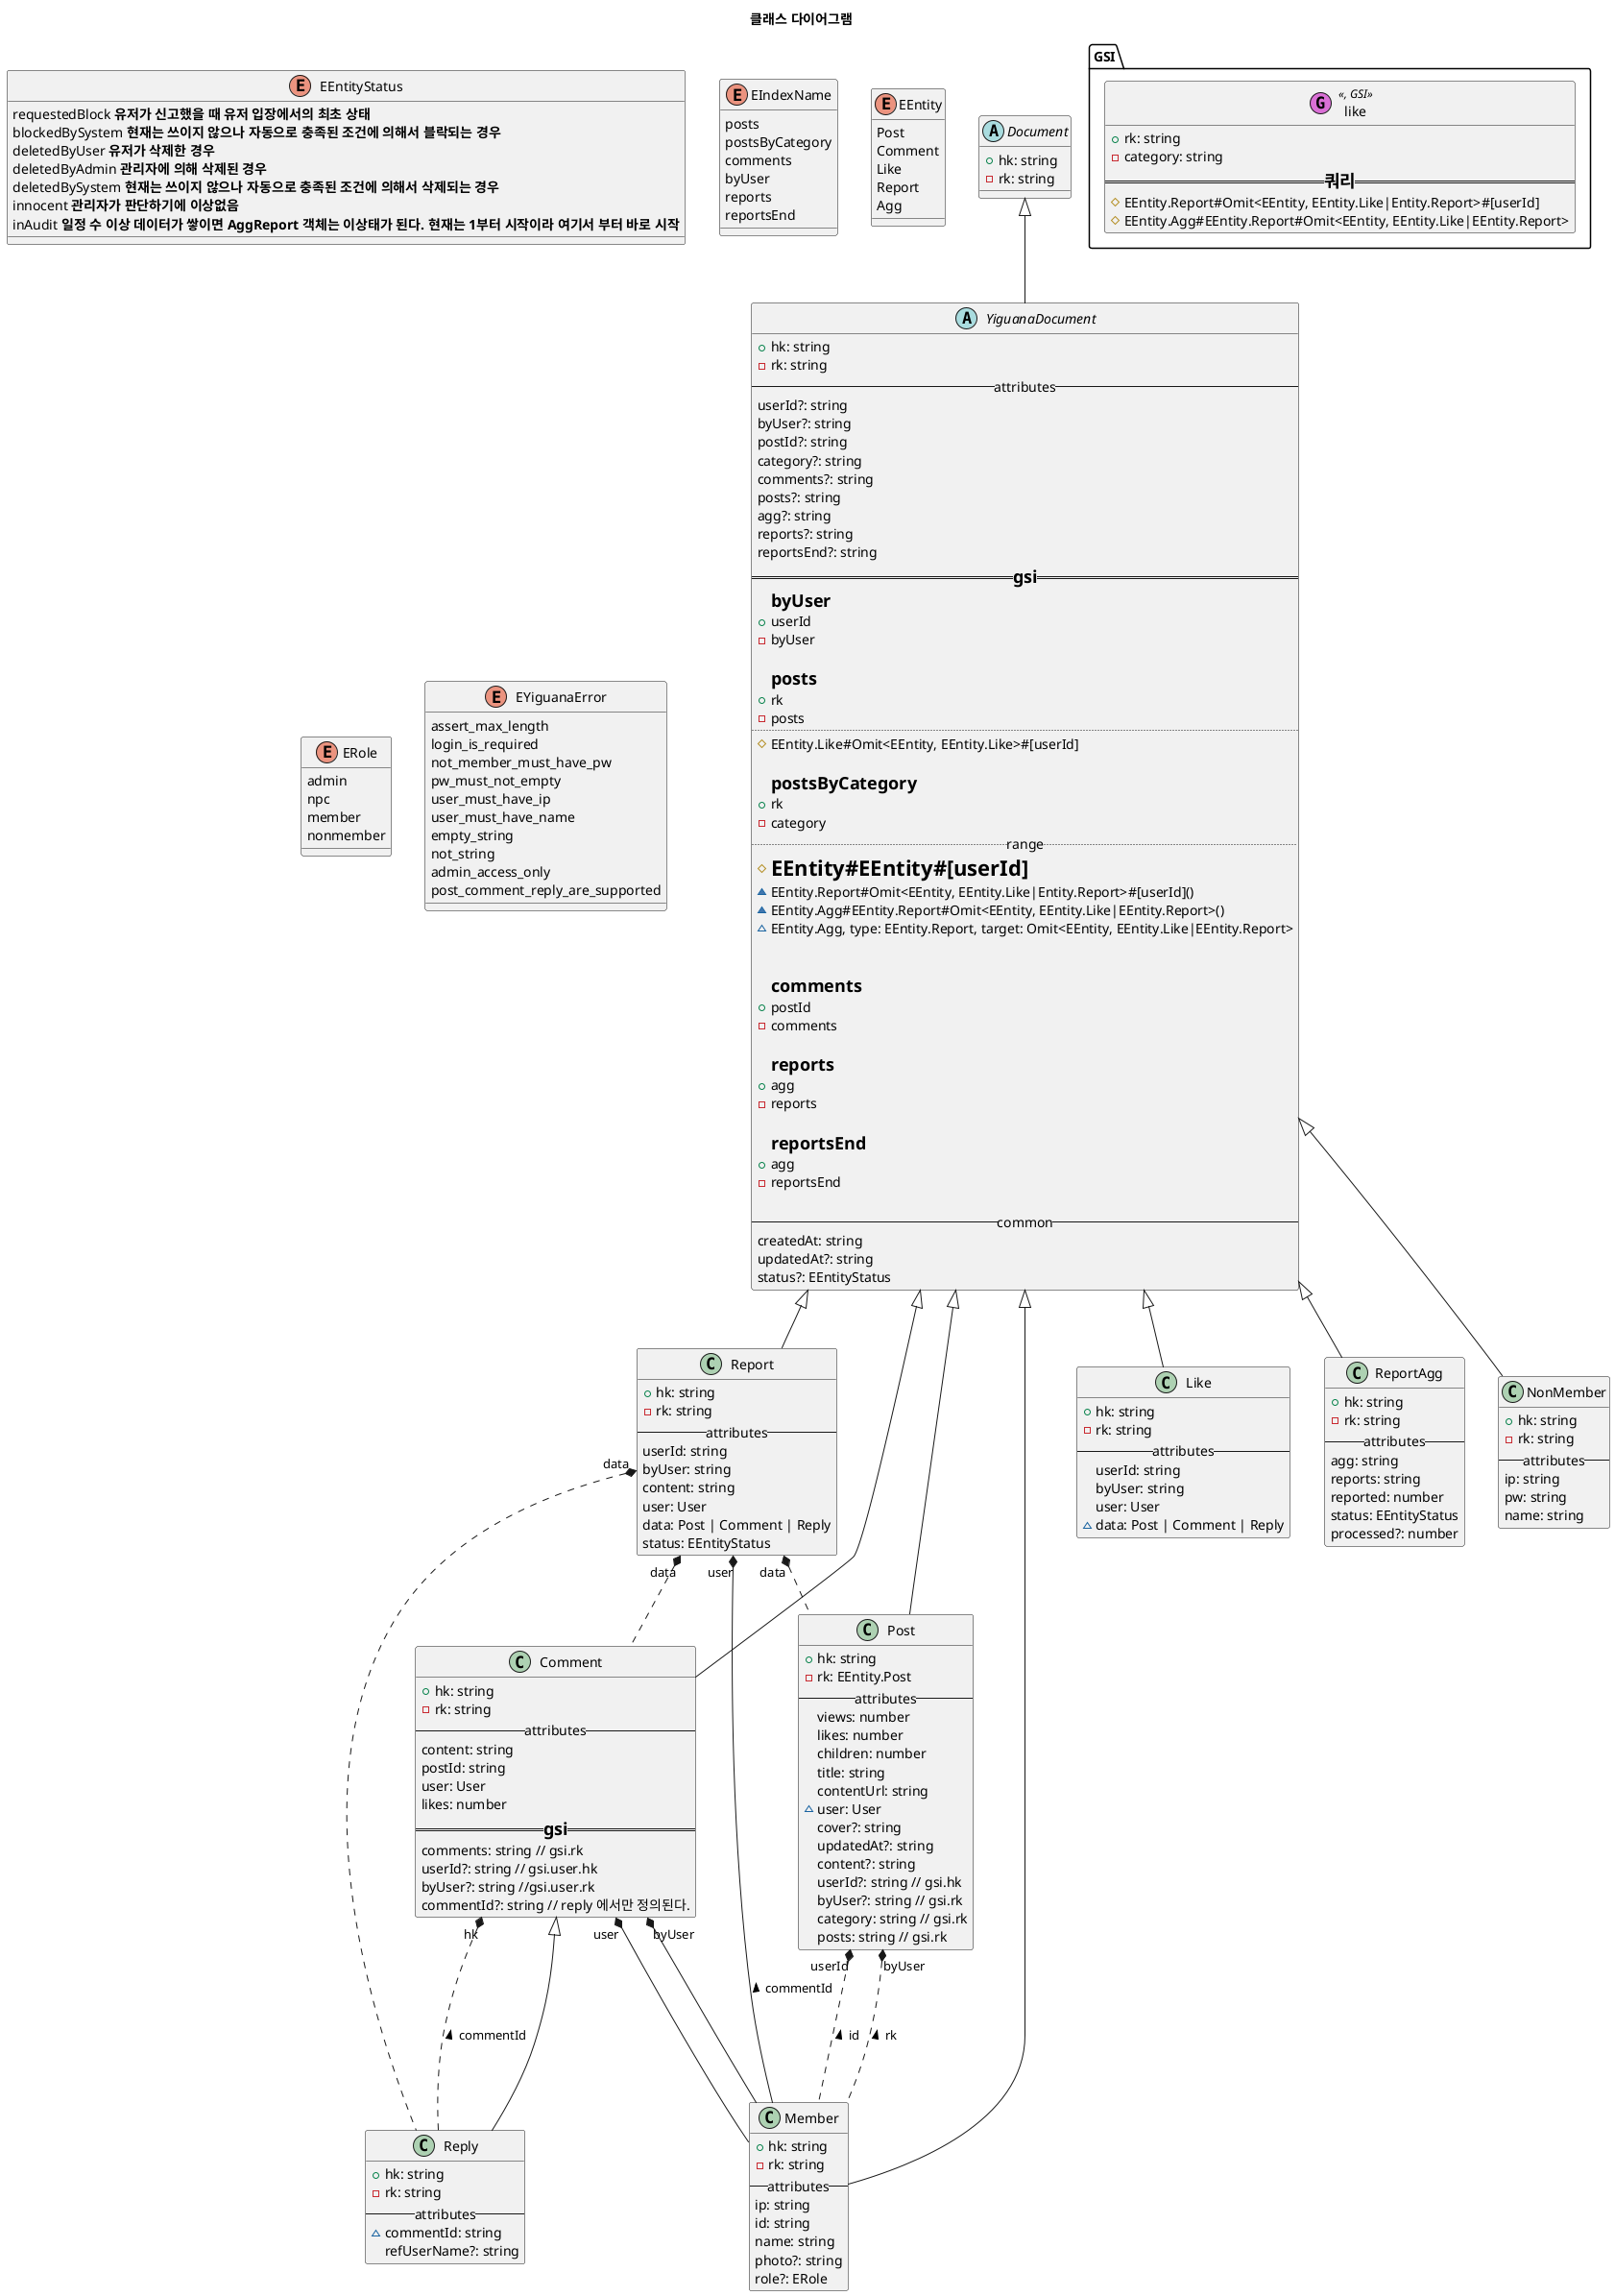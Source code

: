 @startuml class-diagram

title 클래스 다이어그램

abstract class Document {
    +hk: string
    -rk: string
}
abstract class YiguanaDocument extends Document {
    +hk: string
    -rk: string
    -- attributes --
    userId?: string
    byUser?: string
    postId?: string
    category?: string
    comments?: string
    posts?: string
    agg?: string
    reports?: string
    reportsEnd?: string
    === gsi ==
    = byUser
    +userId
    -byUser

    = posts
    +rk
    -posts
    ..
    #EEntity.Like#Omit<EEntity, EEntity.Like>#[userId]

    = postsByCategory
    +rk
    -category
    .. range ..
    #=**EEntity#EEntity#[userId]**
    ~EEntity.Report#Omit<EEntity, EEntity.Like|Entity.Report>#[userId]()
    ~EEntity.Agg#EEntity.Report#Omit<EEntity, EEntity.Like|EEntity.Report>()
    ~EEntity.Agg, type: EEntity.Report, target: Omit<EEntity, EEntity.Like|EEntity.Report>


    = comments
    +postId
    -comments

    = reports
    +agg
    -reports

    = reportsEnd
    +agg
    -reportsEnd

    -- common --
    createdAt: string
    updatedAt?: string
    status?: EEntityStatus
}
class Comment extends YiguanaDocument {
    +hk: string
    -rk: string
    -- attributes --
    content: string
    postId: string
    user: User
    likes: number
    === gsi ==
    comments: string // gsi.rk
    userId?: string // gsi.user.hk
    byUser?: string //gsi.user.rk
    commentId?: string // reply 에서만 정의된다.
}
class Reply extends Comment {
    +hk: string
    -rk: string
    -- attributes --
    ~commentId: string
    refUserName?: string
}
class Like extends YiguanaDocument {
    +hk: string
    -rk: string
    -- attributes --
    userId: string
    byUser: string
    user: User
    ~data: Post | Comment | Reply
}
class Post extends YiguanaDocument {
    +hk: string
    -rk: EEntity.Post
    -- attributes --
    views: number
    likes: number
    children: number
    title: string
    contentUrl: string
    ~user: User
    cover?: string
    updatedAt?: string
    content?: string
    userId?: string // gsi.hk
    byUser?: string // gsi.rk
    category: string // gsi.rk
    posts: string // gsi.rk
}
class Report extends YiguanaDocument {
    +hk: string
    -rk: string
    -- attributes --
    userId: string
    byUser: string
    content: string
    user: User
    data: Post | Comment | Reply
    status: EEntityStatus
}
class ReportAgg extends YiguanaDocument {
    +hk: string
    -rk: string
    -- attributes --
    agg: string
    reports: string
    reported: number
    status: EEntityStatus
    processed?: number
}
class Member extends YiguanaDocument {
    +hk: string
    -rk: string
    -- attributes --
    ip: string
    id: string
    name: string
    photo?: string
    role?: ERole
}
class NonMember extends YiguanaDocument {
    +hk: string
    -rk: string
    -- attributes --
    ip: string
    pw: string
    name: string
}


Post "userId" *... Member : < id
Post "byUser" *... Member : < rk

Comment "user" *--- Member
Comment "byUser" *--- Member
Comment "hk" *... Reply : < commentId

Report "user" *-- Member : < commentId
Report "data" *.. Post
Report "data" *.. Comment
Report "data" *.. Reply

enum EEntityStatus {
    requestedBlock **유저가 신고했을 때 유저 입장에서의 최초 상태**
    blockedBySystem **현재는 쓰이지 않으나 자동으로 충족된 조건에 의해서 블락되는 경우**
    deletedByUser **유저가 삭제한 경우**
    deletedByAdmin **관리자에 의해 삭제된 경우**
    deletedBySystem **현재는 쓰이지 않으나 자동으로 충족된 조건에 의해서 삭제되는 경우**
    innocent **관리자가 판단하기에 이상없음**
    inAudit **일정 수 이상 데이터가 쌓이면 AggReport 객체는 이상태가 된다. 현재는 1부터 시작이라 여기서 부터 바로 시작**
}
enum EIndexName {
  posts
  postsByCategory
  comments
  byUser
  reports
  reportsEnd
}
enum EEntity {
  Post
  Comment
  Like
  Report
  Agg
}
enum ERole {
  admin
  npc
  member
  nonmember
}
enum EYiguanaError {
  assert_max_length
  login_is_required
  not_member_must_have_pw
  pw_must_not_empty
  user_must_have_ip
  user_must_have_name
  empty_string
  not_string
  admin_access_only
  post_comment_reply_are_supported
}


namespace GSI {
    class like << (G,orchid), GSI >> {
        +rk: string
        -category: string
        === 쿼리 ==
        #EEntity.Report#Omit<EEntity, EEntity.Like|Entity.Report>#[userId]
        #EEntity.Agg#EEntity.Report#Omit<EEntity, EEntity.Like|EEntity.Report>
    }
}
@enduml